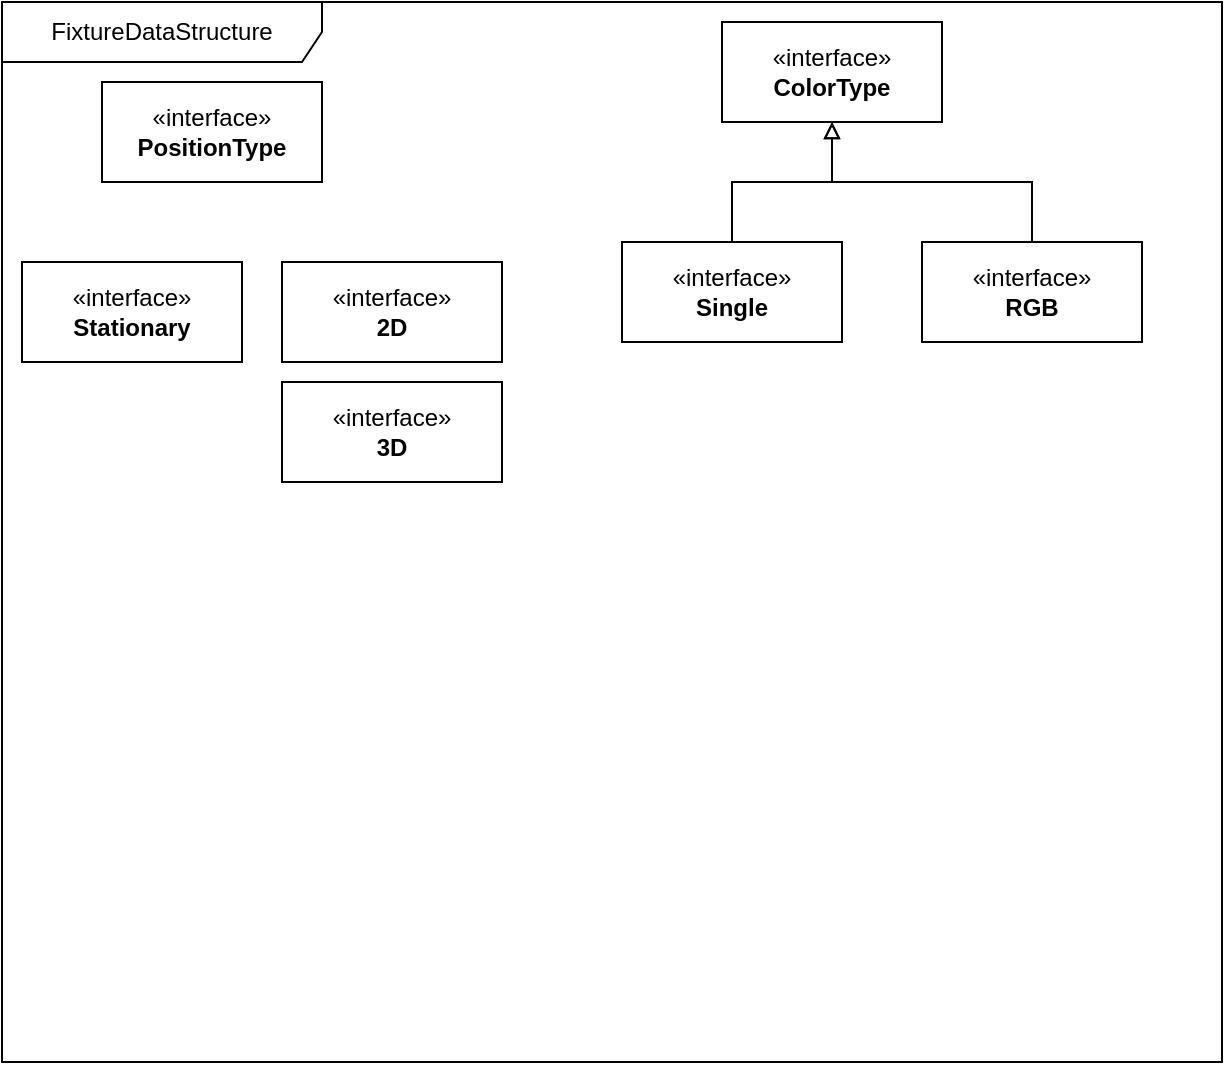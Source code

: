 <mxfile version="26.0.9">
  <diagram name="Seite-1" id="a3kO5sCpIvc-SGIHtwUc">
    <mxGraphModel dx="1050" dy="717" grid="1" gridSize="10" guides="1" tooltips="1" connect="1" arrows="1" fold="1" page="1" pageScale="1" pageWidth="827" pageHeight="1169" math="0" shadow="0">
      <root>
        <mxCell id="0" />
        <mxCell id="1" parent="0" />
        <mxCell id="329LCNun6SrsskYd1zxK-1" value="FixtureData&lt;span style=&quot;background-color: transparent; color: light-dark(rgb(0, 0, 0), rgb(255, 255, 255));&quot;&gt;Structure&lt;/span&gt;" style="shape=umlFrame;whiteSpace=wrap;html=1;pointerEvents=0;recursiveResize=0;container=1;collapsible=0;width=160;" parent="1" vertex="1">
          <mxGeometry x="140" y="130" width="610" height="530" as="geometry" />
        </mxCell>
        <mxCell id="wF4ViWnevGBw740tV7Cz-6" style="edgeStyle=orthogonalEdgeStyle;rounded=0;orthogonalLoop=1;jettySize=auto;html=1;exitX=0.5;exitY=0;exitDx=0;exitDy=0;entryX=0.5;entryY=1;entryDx=0;entryDy=0;endArrow=block;endFill=0;" edge="1" parent="329LCNun6SrsskYd1zxK-1" source="wF4ViWnevGBw740tV7Cz-1" target="wF4ViWnevGBw740tV7Cz-3">
          <mxGeometry relative="1" as="geometry" />
        </mxCell>
        <mxCell id="wF4ViWnevGBw740tV7Cz-1" value="«interface»&lt;br&gt;&lt;b&gt;RGB&lt;/b&gt;" style="html=1;whiteSpace=wrap;" vertex="1" parent="329LCNun6SrsskYd1zxK-1">
          <mxGeometry x="460" y="120" width="110" height="50" as="geometry" />
        </mxCell>
        <mxCell id="wF4ViWnevGBw740tV7Cz-3" value="«interface»&lt;br&gt;&lt;div&gt;&lt;b&gt;ColorType&lt;/b&gt;&lt;/div&gt;" style="html=1;whiteSpace=wrap;" vertex="1" parent="329LCNun6SrsskYd1zxK-1">
          <mxGeometry x="360" y="10" width="110" height="50" as="geometry" />
        </mxCell>
        <mxCell id="wF4ViWnevGBw740tV7Cz-5" style="edgeStyle=orthogonalEdgeStyle;rounded=0;orthogonalLoop=1;jettySize=auto;html=1;exitX=0.5;exitY=0;exitDx=0;exitDy=0;entryX=0.5;entryY=1;entryDx=0;entryDy=0;endArrow=block;endFill=0;" edge="1" parent="329LCNun6SrsskYd1zxK-1" source="wF4ViWnevGBw740tV7Cz-4" target="wF4ViWnevGBw740tV7Cz-3">
          <mxGeometry relative="1" as="geometry" />
        </mxCell>
        <mxCell id="wF4ViWnevGBw740tV7Cz-4" value="«interface»&lt;br&gt;&lt;b&gt;Single&lt;/b&gt;" style="html=1;whiteSpace=wrap;" vertex="1" parent="329LCNun6SrsskYd1zxK-1">
          <mxGeometry x="310" y="120" width="110" height="50" as="geometry" />
        </mxCell>
        <mxCell id="wF4ViWnevGBw740tV7Cz-7" value="«interface»&lt;br&gt;&lt;b&gt;PositionType&lt;/b&gt;" style="html=1;whiteSpace=wrap;" vertex="1" parent="329LCNun6SrsskYd1zxK-1">
          <mxGeometry x="50" y="40" width="110" height="50" as="geometry" />
        </mxCell>
        <mxCell id="wF4ViWnevGBw740tV7Cz-8" value="«interface»&lt;br&gt;&lt;b&gt;Stationary&lt;/b&gt;" style="html=1;whiteSpace=wrap;" vertex="1" parent="329LCNun6SrsskYd1zxK-1">
          <mxGeometry x="10" y="130" width="110" height="50" as="geometry" />
        </mxCell>
        <mxCell id="wF4ViWnevGBw740tV7Cz-9" value="«interface»&lt;br&gt;&lt;b&gt;2D&lt;/b&gt;" style="html=1;whiteSpace=wrap;" vertex="1" parent="329LCNun6SrsskYd1zxK-1">
          <mxGeometry x="140" y="130" width="110" height="50" as="geometry" />
        </mxCell>
        <mxCell id="wF4ViWnevGBw740tV7Cz-10" value="«interface»&lt;br&gt;&lt;b&gt;3D&lt;/b&gt;" style="html=1;whiteSpace=wrap;" vertex="1" parent="329LCNun6SrsskYd1zxK-1">
          <mxGeometry x="140" y="190" width="110" height="50" as="geometry" />
        </mxCell>
      </root>
    </mxGraphModel>
  </diagram>
</mxfile>
